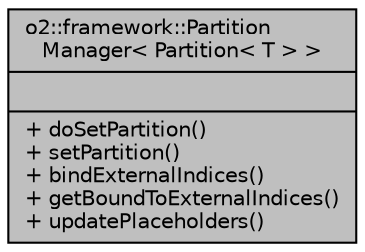 digraph "o2::framework::PartitionManager&lt; Partition&lt; T &gt; &gt;"
{
 // INTERACTIVE_SVG=YES
  bgcolor="transparent";
  edge [fontname="Helvetica",fontsize="10",labelfontname="Helvetica",labelfontsize="10"];
  node [fontname="Helvetica",fontsize="10",shape=record];
  Node1 [label="{o2::framework::Partition\lManager\< Partition\< T \> \>\n||+ doSetPartition()\l+ setPartition()\l+ bindExternalIndices()\l+ getBoundToExternalIndices()\l+ updatePlaceholders()\l}",height=0.2,width=0.4,color="black", fillcolor="grey75", style="filled", fontcolor="black"];
}
